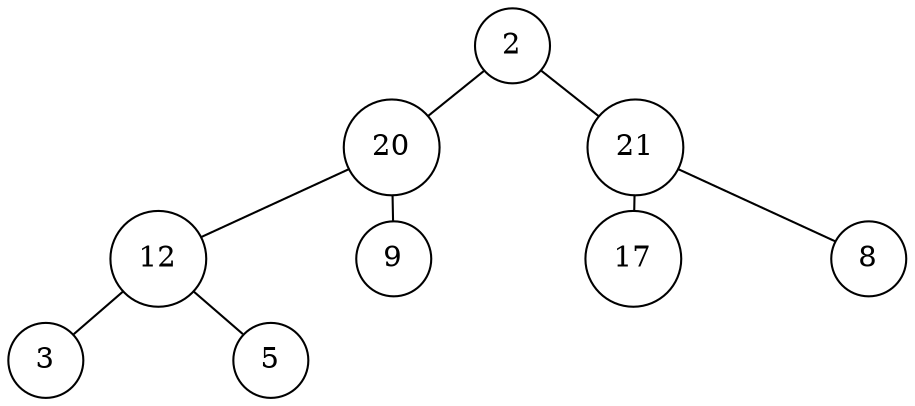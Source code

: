 digraph BT37 {
    nodesep=1;
    ranksep=0.1;
    margin=0;
    graph [ordering="out"]
    node [shape=circle];
    edge [arrowsize=0.8, arrowhead=none, arrowtail=none];
    2 -> 20;
    2 -> 21;
    20 -> 12;
    20 -> 9;
    21 -> 17;
    21 -> 8;
    12 -> 3;
    12 -> 5;
}